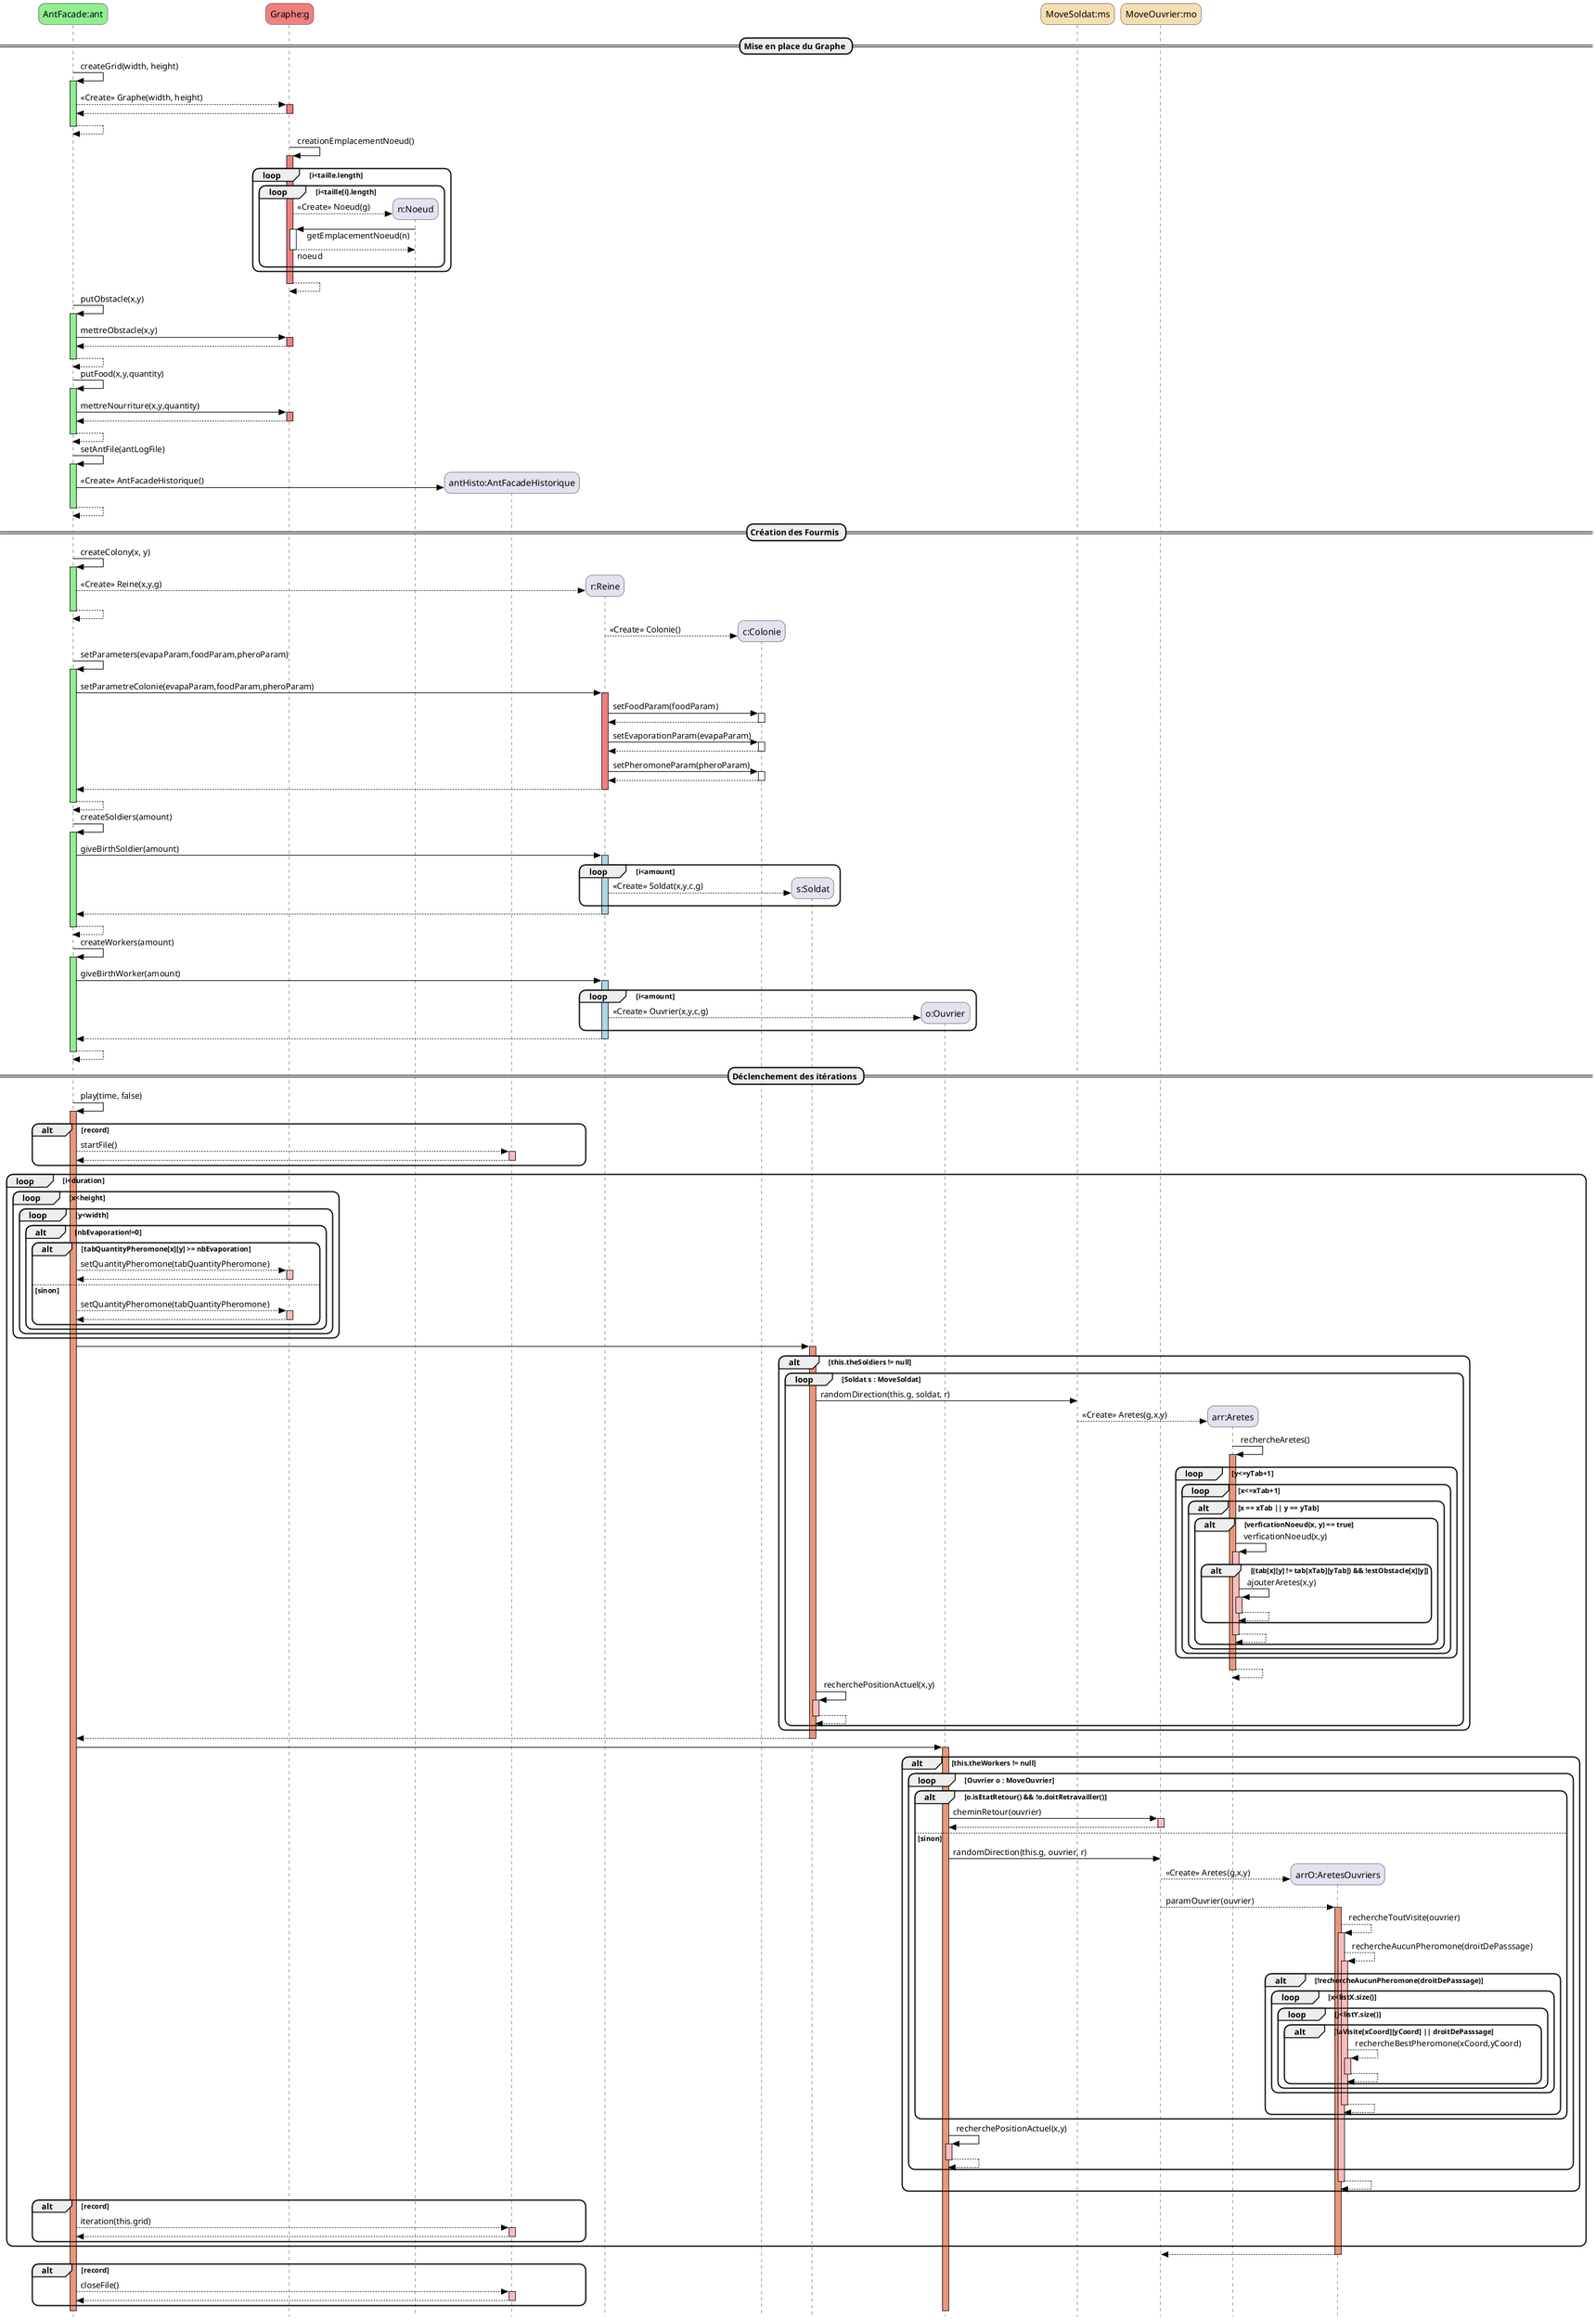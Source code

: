@startuml
'https://plantuml.com/sequence-diagram

skinparam style strictuml
skinparam responseMessageBelowArrow true
skinparam roundcorner 20
skinparam ArrowColor #black
hide footbox

participant "AntFacade:ant" as ant #lightgreen
participant "Graphe:g" as graphe #lightcoral

== Mise en place du Graphe ==
' ---------GRAPHE--------------
ant -> ant++ #lightgreen : createGrid(width, height)
    ant --> graphe++ #lightcoral : <<Create>> Graphe(width, height)
return
return

graphe -> graphe++ #lightcoral : creationEmplacementNoeud()
loop i<taille.length
    loop i<taille[i].length
        ' ---------NOEUD--------------
            create "n:Noeud"
            graphe --> "n:Noeud" : <<Create>> Noeud(g)
            graphe <- "n:Noeud"++ : getEmplacementNoeud(n)
                return noeud
    end
end
return

ant -> ant++ #lightgreen : putObstacle(x,y)
    ant -> graphe++ #lightcoral : mettreObstacle(x,y)
return
return

ant -> ant++ #lightgreen : putFood(x,y,quantity)
    ant -> graphe++ #lightcoral : mettreNourriture(x,y,quantity)
return
return

' ---------AntFacade Historique--------------
ant -> ant++ #lightgreen : setAntFile(antLogFile)
    create "antHisto:AntFacadeHistorique"
    ant -> "antHisto:AntFacadeHistorique" : <<Create>> AntFacadeHistorique()
return


== Création des Fourmis ==
' ---------REINE--------------
ant -> ant++ #lightgreen : createColony(x, y)
create "r:Reine"
    ant --> "r:Reine" : <<Create>> Reine(x,y,g)
return

' ---------COLONIE--------------
create "c:Colonie"
"r:Reine" --> "c:Colonie" : <<Create>> Colonie()

ant -> ant++ #lightgreen : setParameters(evapaParam,foodParam,pheroParam)
    ant -> "r:Reine"++ #lightcoral : setParametreColonie(evapaParam,foodParam,pheroParam)
    "r:Reine" -> "c:Colonie"++ : setFoodParam(foodParam)
    return
    "r:Reine" -> "c:Colonie"++ : setEvaporationParam(evapaParam)
    return
    "r:Reine" -> "c:Colonie"++ : setPheromoneParam(pheroParam)
    return
return
return

ant -> ant++ #lightgreen : createSoldiers(amount)
    ant -> "r:Reine"++ #lightblue : giveBirthSoldier(amount)
    loop i<amount
        ' ---------SOLDAT--------------
        create "s:Soldat"
        "r:Reine" --> "s:Soldat" : <<Create>> Soldat(x,y,c,g)
    end
return
return

ant -> ant++ #lightgreen : createWorkers(amount)
    ant -> "r:Reine"++ #lightblue : giveBirthWorker(amount)
    loop i<amount
        ' ---------OUVRIER--------------
        create "o:Ouvrier"
        "r:Reine" --> "o:Ouvrier" : <<Create>> Ouvrier(x,y,c,g)
    end
return
return

participant "MoveSoldat:ms" as MoveSoldat #Wheat
participant "MoveOuvrier:mo" as MoveOuvrier #Wheat
== Déclenchement des itérations ==
ant -> ant++ #DarkSalmon : play(time, false)
alt record
    ant --> "antHisto:AntFacadeHistorique"++ #FFBBBB : startFile()
    return
end
loop i<duration

    '----------Mettre phéromne -------------
    loop x<height
        loop y<width
            alt nbEvaporation!=0
                alt tabQuantityPheromone[x][y] >= nbEvaporation
                    ant --> graphe++ #FFBBBB : setQuantityPheromone(tabQuantityPheromone)
                    return
                else sinon
                    ant --> graphe++ #FFBBBB : setQuantityPheromone(tabQuantityPheromone)
                    return
                end
            end
        end
    end

    '----------Mettre phéromne -------------

    ' ---------Déplacer Soldat--------------
    ant -> "s:Soldat"++ #DarkSalmon
    alt this.theSoldiers != null
        loop Soldat s : MoveSoldat
            "s:Soldat" -> MoveSoldat : randomDirection(this.g, soldat, r)
            ' ---------ARETES--------------
            create "arr:Aretes"
            MoveSoldat --> "arr:Aretes" : <<Create>> Aretes(g,x,y)
            "arr:Aretes" -> "arr:Aretes"++ #DarkSalmon : rechercheAretes()
            loop y<=yTab+1
                loop x<=xTab+1
                    alt x == xTab || y == yTab
                        alt verficationNoeud(x, y) == true
                            "arr:Aretes" -> "arr:Aretes"++ #FFBBBB : verficationNoeud(x,y)
                                alt (tab[x][y] != tab[xTab][yTab]) && !estObstacle[x][y]
                                    "arr:Aretes" -> "arr:Aretes"++ #FFBBBB : ajouterAretes(x,y)
                                    return
                                end
                            return
                        end
                    end
                end
            end
            return
            "s:Soldat" -> "s:Soldat"++ #FFBBBB : recherchePositionActuel(x,y)
            return
        end
    end
    return
    ' ---------Déplacer Soldat--------------

    ' ---------Déplacer Ouvrier--------------
    ant -> "o:Ouvrier"++ #DarkSalmon
    alt this.theWorkers != null
        loop Ouvrier o : MoveOuvrier
        alt o.isEtatRetour() && !o.doitRetravailler()
            "o:Ouvrier"  -> MoveOuvrier++ #FFBBBB : cheminRetour(ouvrier)
            return

        else sinon
            "o:Ouvrier" -> MoveOuvrier : randomDirection(this.g, ouvrier, r)
             ' ---------ARETES OUVRIER--------------
             create "arrO:AretesOuvriers"
             MoveOuvrier --> "arrO:AretesOuvriers" : <<Create>> Aretes(g,x,y)
             MoveOuvrier --> "arrO:AretesOuvriers"++ #DarkSalmon: paramOuvrier(ouvrier)
                "arrO:AretesOuvriers" --> "arrO:AretesOuvriers"++ #FFBBBB : rechercheToutVisite(ouvrier)
                "arrO:AretesOuvriers" --> "arrO:AretesOuvriers"++ #FFBBBB : rechercheAucunPheromone(droitDePasssage)
                alt !rechercheAucunPheromone(droitDePasssage)
                    loop x<listX.size()
                        loop j<listY.size()
                            alt !aVisite[xCoord][yCoord] || droitDePasssage
                                "arrO:AretesOuvriers" --> "arrO:AretesOuvriers"++ #FFBBBB: rechercheBestPheromone(xCoord,yCoord)
                                return
                            end
                        end
                    end
             return
        end
        end
        "o:Ouvrier" -> "o:Ouvrier"++ #FFBBBB : recherchePositionActuel(x,y)
        return
    end
    return
    ' ---------Déplacer Ouvrier--------------
    end
    alt record
        ant --> "antHisto:AntFacadeHistorique"++ #FFBBBB : iteration(this.grid)
        return
    end
end
return

alt record
    ant --> "antHisto:AntFacadeHistorique"++ #FFBBBB : closeFile()
    return
end

@enduml
